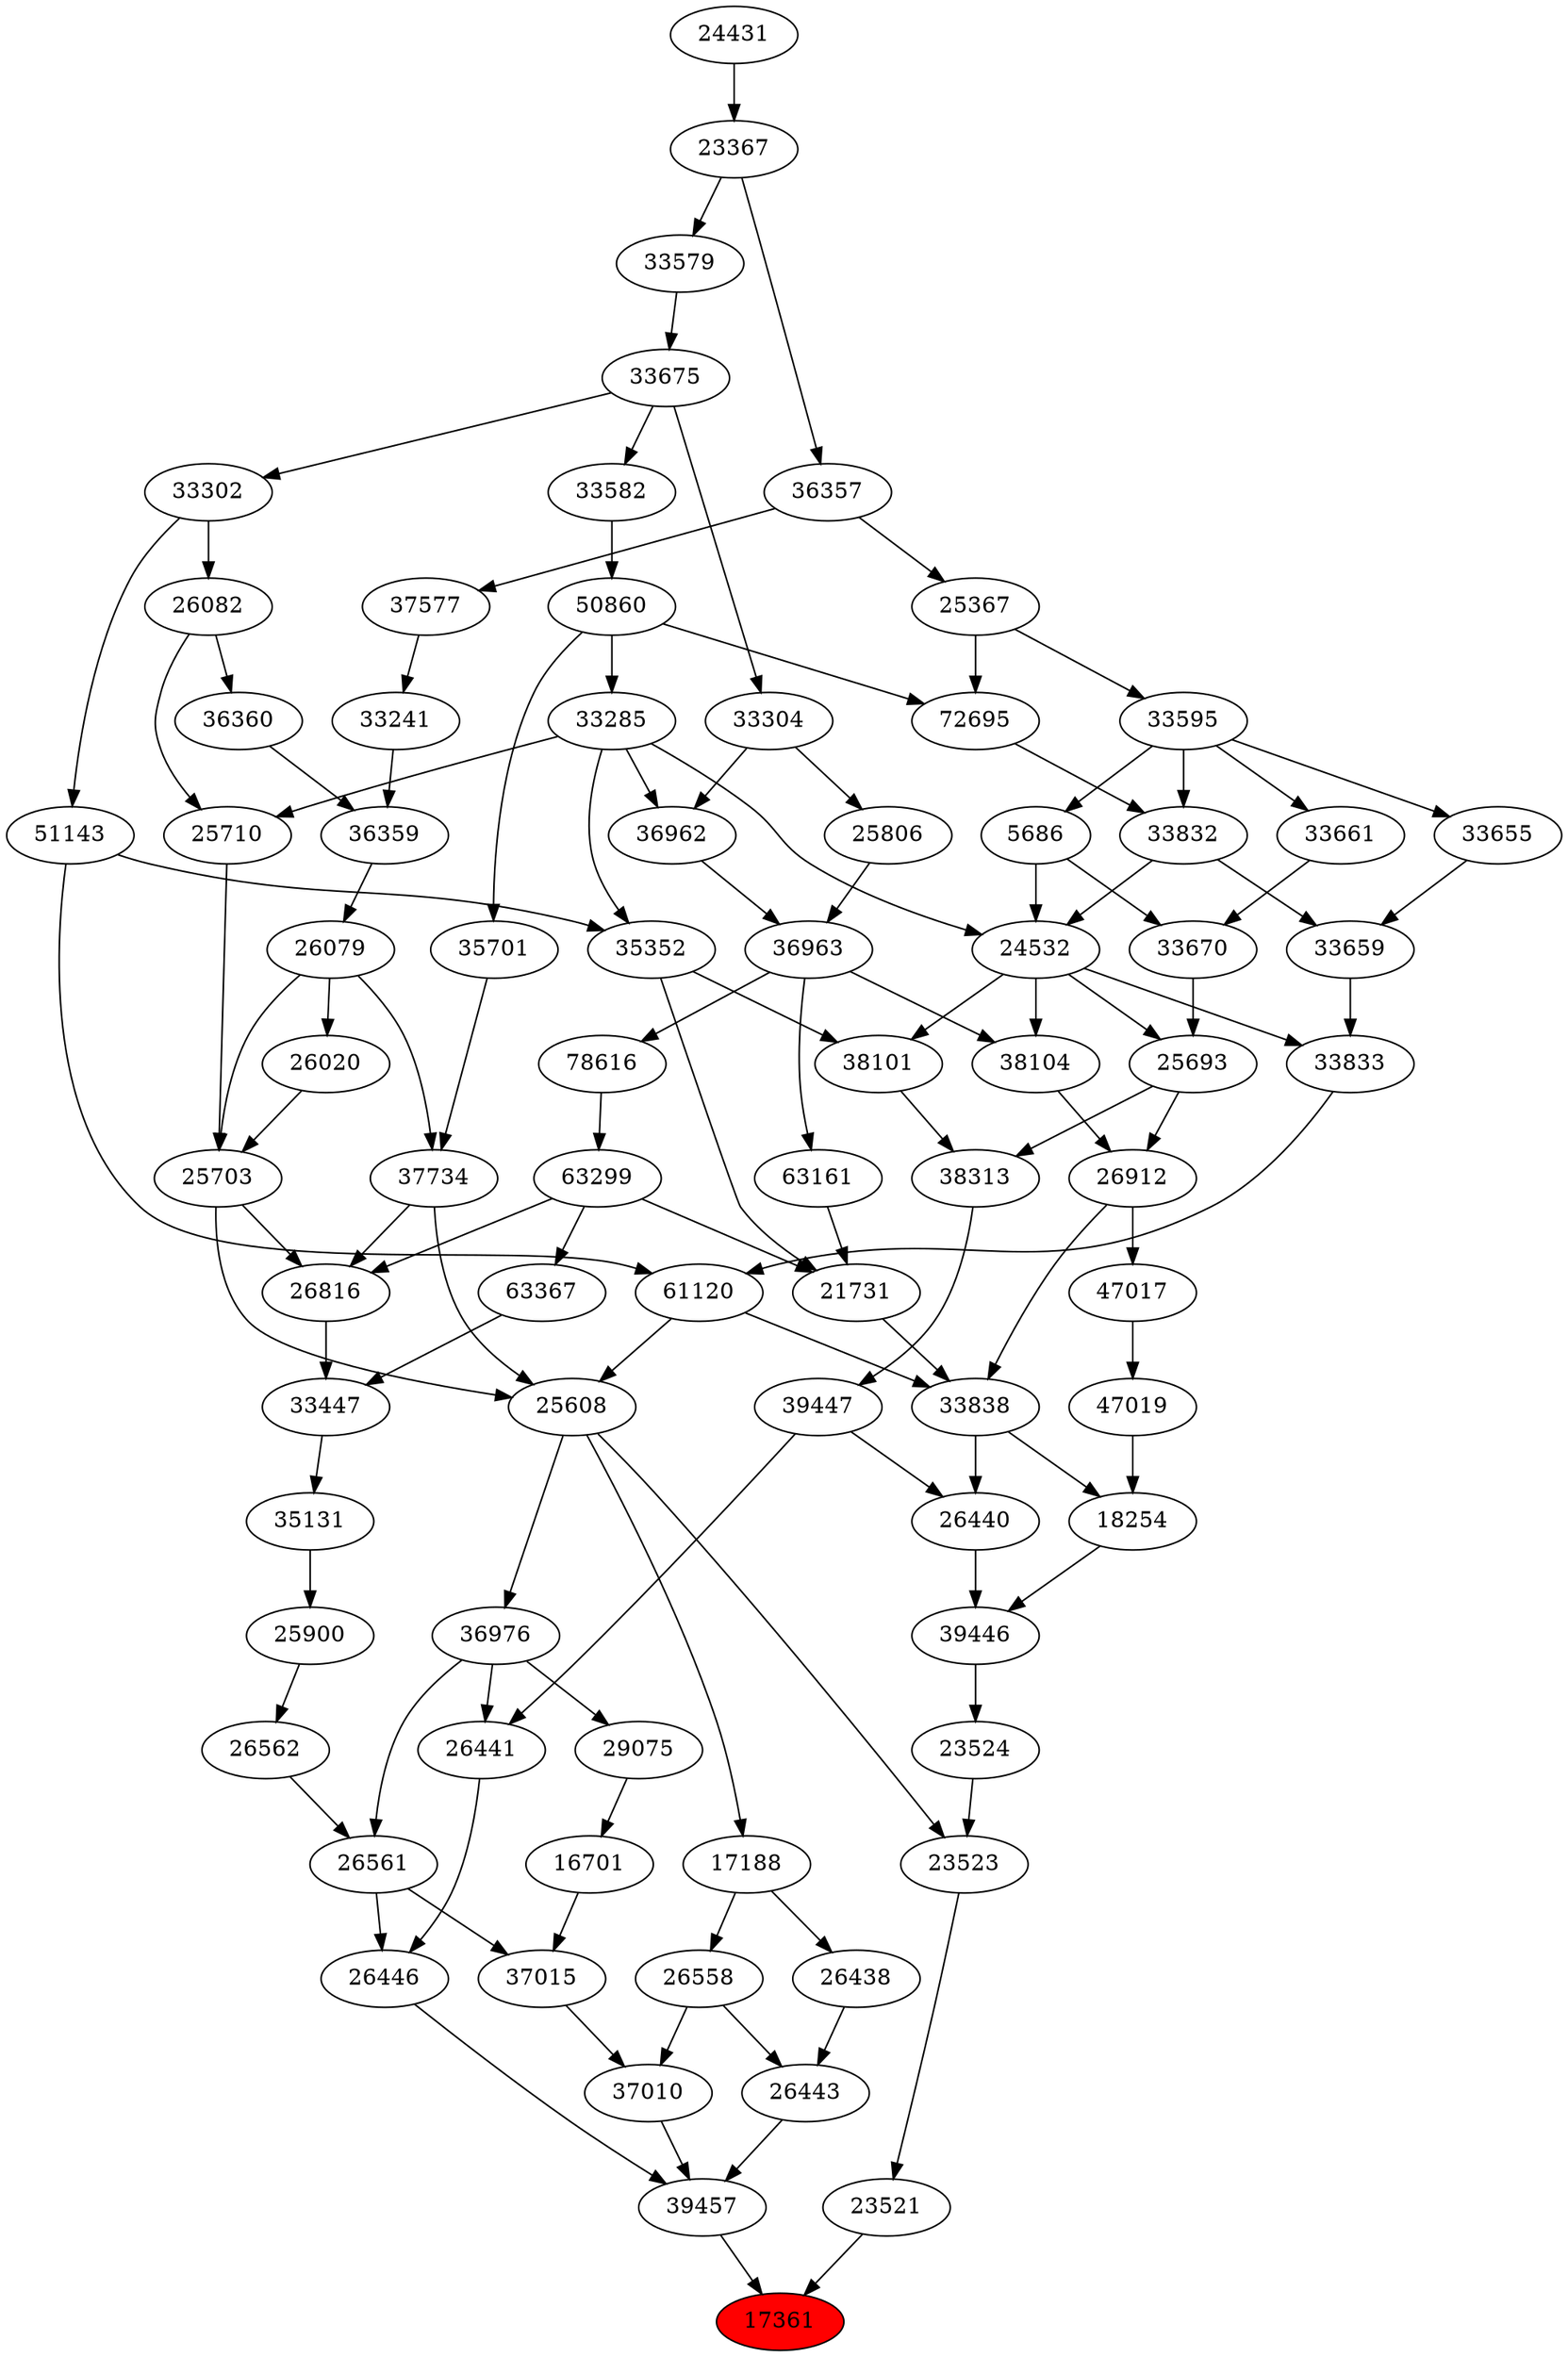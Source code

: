 strict digraph{ 
17361 [label="17361" fillcolor=red style=filled]
39457 -> 17361
23521 -> 17361
39457 [label="39457"]
26443 -> 39457
26446 -> 39457
37010 -> 39457
23521 [label="23521"]
23523 -> 23521
26443 [label="26443"]
26438 -> 26443
26558 -> 26443
26446 [label="26446"]
26441 -> 26446
26561 -> 26446
37010 [label="37010"]
37015 -> 37010
26558 -> 37010
23523 [label="23523"]
25608 -> 23523
23524 -> 23523
26438 [label="26438"]
17188 -> 26438
26558 [label="26558"]
17188 -> 26558
26441 [label="26441"]
36976 -> 26441
39447 -> 26441
26561 [label="26561"]
36976 -> 26561
26562 -> 26561
37015 [label="37015"]
16701 -> 37015
26561 -> 37015
25608 [label="25608"]
25703 -> 25608
37734 -> 25608
61120 -> 25608
23524 [label="23524"]
39446 -> 23524
17188 [label="17188"]
25608 -> 17188
36976 [label="36976"]
25608 -> 36976
39447 [label="39447"]
38313 -> 39447
26562 [label="26562"]
25900 -> 26562
16701 [label="16701"]
29075 -> 16701
25703 [label="25703"]
26020 -> 25703
26079 -> 25703
25710 -> 25703
37734 [label="37734"]
26079 -> 37734
35701 -> 37734
61120 [label="61120"]
51143 -> 61120
33833 -> 61120
39446 [label="39446"]
26440 -> 39446
18254 -> 39446
38313 [label="38313"]
25693 -> 38313
38101 -> 38313
25900 [label="25900"]
35131 -> 25900
29075 [label="29075"]
36976 -> 29075
26020 [label="26020"]
26079 -> 26020
26079 [label="26079"]
36359 -> 26079
25710 [label="25710"]
26082 -> 25710
33285 -> 25710
35701 [label="35701"]
50860 -> 35701
51143 [label="51143"]
33302 -> 51143
33833 [label="33833"]
33659 -> 33833
24532 -> 33833
26440 [label="26440"]
33838 -> 26440
39447 -> 26440
18254 [label="18254"]
47019 -> 18254
33838 -> 18254
25693 [label="25693"]
24532 -> 25693
33670 -> 25693
38101 [label="38101"]
24532 -> 38101
35352 -> 38101
35131 [label="35131"]
33447 -> 35131
36359 [label="36359"]
33241 -> 36359
36360 -> 36359
26082 [label="26082"]
33302 -> 26082
33285 [label="33285"]
50860 -> 33285
50860 [label="50860"]
33582 -> 50860
33302 [label="33302"]
33675 -> 33302
33659 [label="33659"]
33655 -> 33659
33832 -> 33659
24532 [label="24532"]
33285 -> 24532
5686 -> 24532
33832 -> 24532
33838 [label="33838"]
21731 -> 33838
26912 -> 33838
61120 -> 33838
47019 [label="47019"]
47017 -> 47019
33670 [label="33670"]
5686 -> 33670
33661 -> 33670
35352 [label="35352"]
33285 -> 35352
51143 -> 35352
33447 [label="33447"]
63367 -> 33447
26816 -> 33447
33241 [label="33241"]
37577 -> 33241
36360 [label="36360"]
26082 -> 36360
33582 [label="33582"]
33675 -> 33582
33675 [label="33675"]
33579 -> 33675
33655 [label="33655"]
33595 -> 33655
33832 [label="33832"]
72695 -> 33832
33595 -> 33832
5686 [label="5686"]
33595 -> 5686
21731 [label="21731"]
35352 -> 21731
63161 -> 21731
63299 -> 21731
26912 [label="26912"]
38104 -> 26912
25693 -> 26912
47017 [label="47017"]
26912 -> 47017
33661 [label="33661"]
33595 -> 33661
63367 [label="63367"]
63299 -> 63367
26816 [label="26816"]
25703 -> 26816
37734 -> 26816
63299 -> 26816
37577 [label="37577"]
36357 -> 37577
33579 [label="33579"]
23367 -> 33579
33595 [label="33595"]
25367 -> 33595
72695 [label="72695"]
50860 -> 72695
25367 -> 72695
63161 [label="63161"]
36963 -> 63161
63299 [label="63299"]
78616 -> 63299
38104 [label="38104"]
24532 -> 38104
36963 -> 38104
36357 [label="36357"]
23367 -> 36357
23367 [label="23367"]
24431 -> 23367
25367 [label="25367"]
36357 -> 25367
36963 [label="36963"]
36962 -> 36963
25806 -> 36963
78616 [label="78616"]
36963 -> 78616
24431 [label="24431"]
36962 [label="36962"]
33285 -> 36962
33304 -> 36962
25806 [label="25806"]
33304 -> 25806
33304 [label="33304"]
33675 -> 33304
}